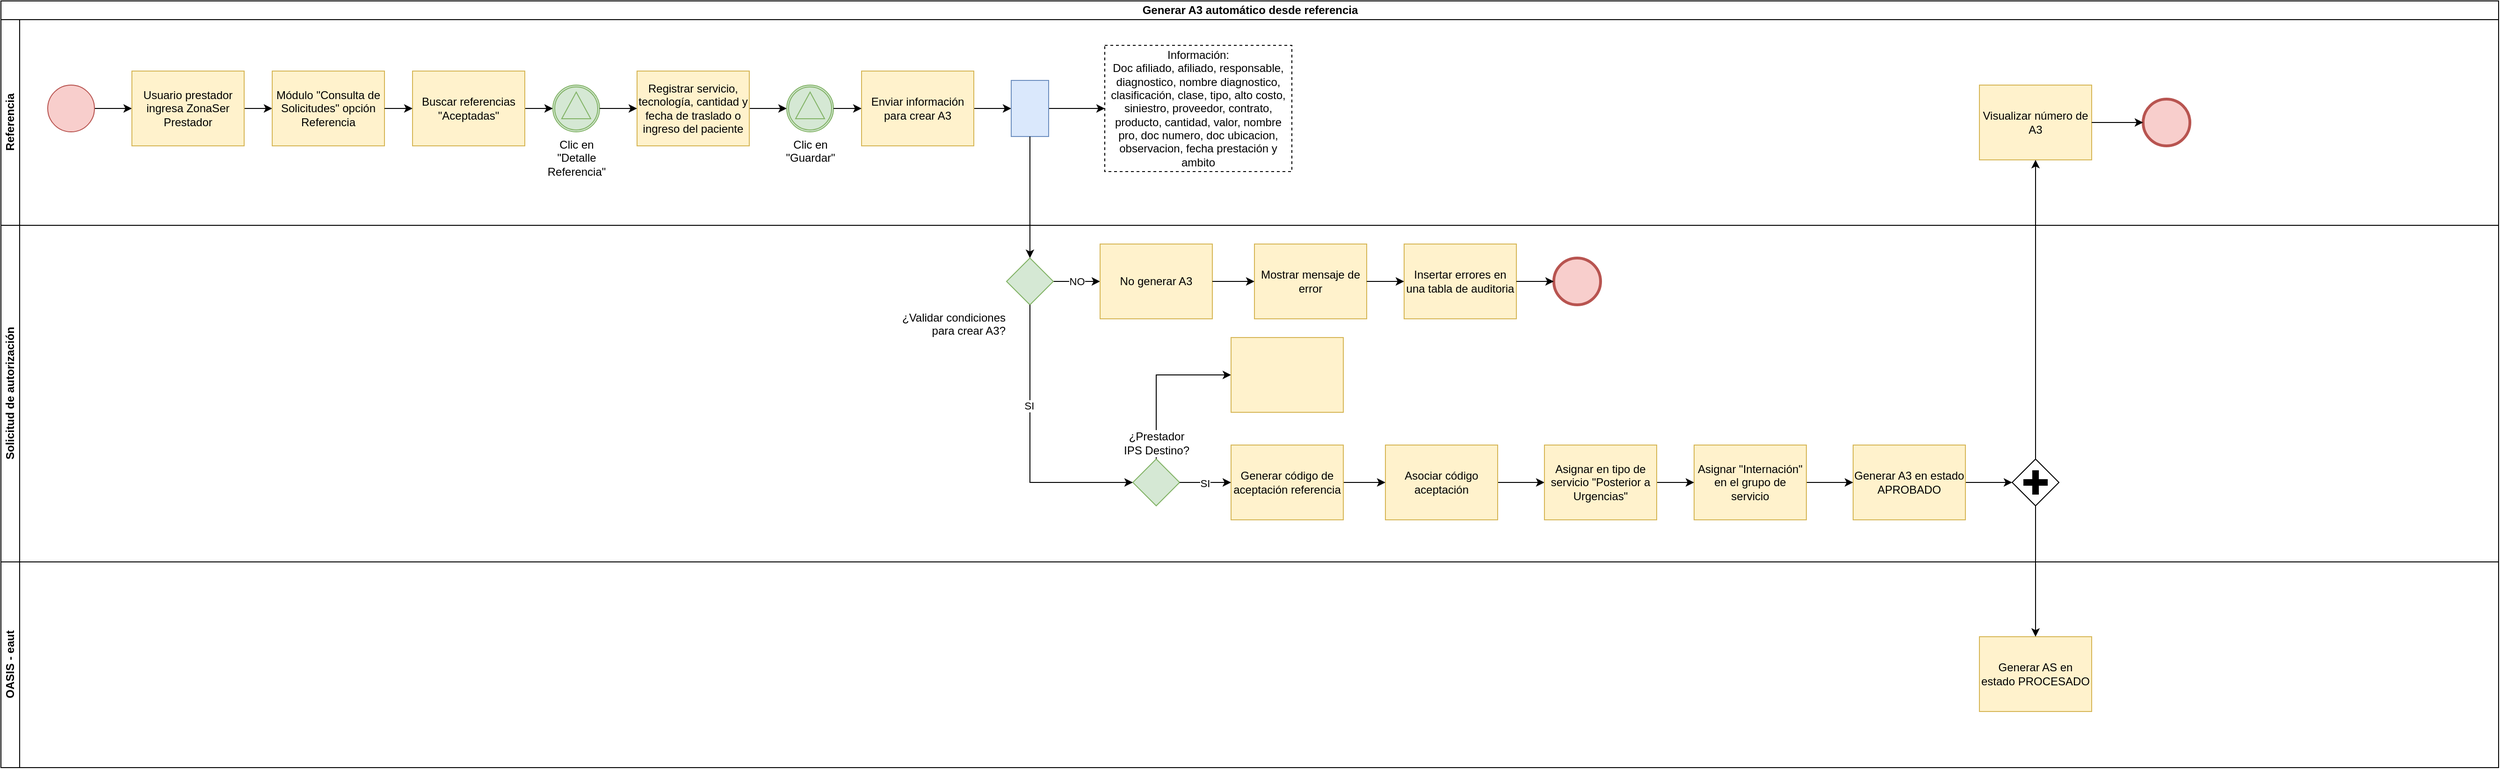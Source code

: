 <mxfile version="26.0.13">
  <diagram name="Página-1" id="ysO1k51nOjcaHEiqDqQ2">
    <mxGraphModel dx="1050" dy="530" grid="1" gridSize="10" guides="1" tooltips="1" connect="1" arrows="1" fold="1" page="1" pageScale="1" pageWidth="2910" pageHeight="1030" math="0" shadow="0">
      <root>
        <mxCell id="0" />
        <mxCell id="1" parent="0" />
        <mxCell id="a9DDQnHwPIiveUVgymR4-1" value="&lt;font style=&quot;vertical-align: inherit;&quot;&gt;&lt;font style=&quot;vertical-align: inherit;&quot;&gt;Generar A3 automático desde referencia&lt;/font&gt;&lt;/font&gt;" style="swimlane;childLayout=stackLayout;resizeParent=1;resizeParentMax=0;horizontal=1;startSize=20;horizontalStack=0;html=1;" vertex="1" parent="1">
          <mxGeometry x="80" y="40" width="2670" height="820" as="geometry" />
        </mxCell>
        <mxCell id="a9DDQnHwPIiveUVgymR4-2" value="&lt;font style=&quot;vertical-align: inherit;&quot;&gt;&lt;font style=&quot;vertical-align: inherit;&quot;&gt;Referencia&lt;/font&gt;&lt;/font&gt;" style="swimlane;startSize=20;horizontal=0;html=1;" vertex="1" parent="a9DDQnHwPIiveUVgymR4-1">
          <mxGeometry y="20" width="2670" height="220" as="geometry" />
        </mxCell>
        <mxCell id="a9DDQnHwPIiveUVgymR4-10" style="edgeStyle=orthogonalEdgeStyle;rounded=0;orthogonalLoop=1;jettySize=auto;html=1;" edge="1" parent="a9DDQnHwPIiveUVgymR4-2" source="a9DDQnHwPIiveUVgymR4-5" target="a9DDQnHwPIiveUVgymR4-9">
          <mxGeometry relative="1" as="geometry" />
        </mxCell>
        <mxCell id="a9DDQnHwPIiveUVgymR4-5" value="" style="points=[[0.145,0.145,0],[0.5,0,0],[0.855,0.145,0],[1,0.5,0],[0.855,0.855,0],[0.5,1,0],[0.145,0.855,0],[0,0.5,0]];shape=mxgraph.bpmn.event;html=1;verticalLabelPosition=bottom;labelBackgroundColor=#ffffff;verticalAlign=top;align=center;perimeter=ellipsePerimeter;outlineConnect=0;aspect=fixed;outline=standard;symbol=general;fillColor=#f8cecc;strokeColor=#b85450;" vertex="1" parent="a9DDQnHwPIiveUVgymR4-2">
          <mxGeometry x="50" y="70" width="50" height="50" as="geometry" />
        </mxCell>
        <mxCell id="a9DDQnHwPIiveUVgymR4-12" style="edgeStyle=orthogonalEdgeStyle;rounded=0;orthogonalLoop=1;jettySize=auto;html=1;" edge="1" parent="a9DDQnHwPIiveUVgymR4-2" source="a9DDQnHwPIiveUVgymR4-9" target="a9DDQnHwPIiveUVgymR4-11">
          <mxGeometry relative="1" as="geometry" />
        </mxCell>
        <mxCell id="a9DDQnHwPIiveUVgymR4-9" value="Usuario prestador ingresa ZonaSer Prestador" style="points=[[0.25,0,0],[0.5,0,0],[0.75,0,0],[1,0.25,0],[1,0.5,0],[1,0.75,0],[0.75,1,0],[0.5,1,0],[0.25,1,0],[0,0.75,0],[0,0.5,0],[0,0.25,0]];shape=mxgraph.bpmn.task2;whiteSpace=wrap;rectStyle=rounded;size=10;html=1;container=1;expand=0;collapsible=0;taskMarker=user;fillColor=#fff2cc;strokeColor=#d6b656;" vertex="1" parent="a9DDQnHwPIiveUVgymR4-2">
          <mxGeometry x="140" y="55" width="120" height="80" as="geometry" />
        </mxCell>
        <mxCell id="a9DDQnHwPIiveUVgymR4-11" value="Módulo &quot;Consulta de Solicitudes&quot; opción Referencia" style="points=[[0.25,0,0],[0.5,0,0],[0.75,0,0],[1,0.25,0],[1,0.5,0],[1,0.75,0],[0.75,1,0],[0.5,1,0],[0.25,1,0],[0,0.75,0],[0,0.5,0],[0,0.25,0]];shape=mxgraph.bpmn.task2;whiteSpace=wrap;rectStyle=rounded;size=10;html=1;container=1;expand=0;collapsible=0;taskMarker=user;fillColor=#fff2cc;strokeColor=#d6b656;" vertex="1" parent="a9DDQnHwPIiveUVgymR4-2">
          <mxGeometry x="290" y="55" width="120" height="80" as="geometry" />
        </mxCell>
        <mxCell id="a9DDQnHwPIiveUVgymR4-16" style="edgeStyle=orthogonalEdgeStyle;rounded=0;orthogonalLoop=1;jettySize=auto;html=1;" edge="1" parent="a9DDQnHwPIiveUVgymR4-2" source="a9DDQnHwPIiveUVgymR4-14" target="a9DDQnHwPIiveUVgymR4-15">
          <mxGeometry relative="1" as="geometry" />
        </mxCell>
        <mxCell id="a9DDQnHwPIiveUVgymR4-14" value="Buscar referencias &quot;Aceptadas&quot;" style="points=[[0.25,0,0],[0.5,0,0],[0.75,0,0],[1,0.25,0],[1,0.5,0],[1,0.75,0],[0.75,1,0],[0.5,1,0],[0.25,1,0],[0,0.75,0],[0,0.5,0],[0,0.25,0]];shape=mxgraph.bpmn.task2;whiteSpace=wrap;rectStyle=rounded;size=10;html=1;container=1;expand=0;collapsible=0;taskMarker=user;fillColor=#fff2cc;strokeColor=#d6b656;" vertex="1" parent="a9DDQnHwPIiveUVgymR4-2">
          <mxGeometry x="440" y="55" width="120" height="80" as="geometry" />
        </mxCell>
        <mxCell id="a9DDQnHwPIiveUVgymR4-13" style="edgeStyle=orthogonalEdgeStyle;rounded=0;orthogonalLoop=1;jettySize=auto;html=1;" edge="1" parent="a9DDQnHwPIiveUVgymR4-2" source="a9DDQnHwPIiveUVgymR4-11" target="a9DDQnHwPIiveUVgymR4-14">
          <mxGeometry relative="1" as="geometry">
            <mxPoint x="470" y="95" as="targetPoint" />
          </mxGeometry>
        </mxCell>
        <mxCell id="a9DDQnHwPIiveUVgymR4-15" value="Clic en &lt;br&gt;&quot;Detalle &lt;br&gt;Referencia&quot;" style="points=[[0.145,0.145,0],[0.5,0,0],[0.855,0.145,0],[1,0.5,0],[0.855,0.855,0],[0.5,1,0],[0.145,0.855,0],[0,0.5,0]];shape=mxgraph.bpmn.event;html=1;verticalLabelPosition=bottom;labelBackgroundColor=#ffffff;verticalAlign=top;align=center;perimeter=ellipsePerimeter;outlineConnect=0;aspect=fixed;outline=catching;symbol=signal;fillColor=#d5e8d4;strokeColor=#82b366;" vertex="1" parent="a9DDQnHwPIiveUVgymR4-2">
          <mxGeometry x="590" y="70" width="50" height="50" as="geometry" />
        </mxCell>
        <mxCell id="a9DDQnHwPIiveUVgymR4-19" style="edgeStyle=orthogonalEdgeStyle;rounded=0;orthogonalLoop=1;jettySize=auto;html=1;entryX=0;entryY=0.5;entryDx=0;entryDy=0;entryPerimeter=0;" edge="1" parent="a9DDQnHwPIiveUVgymR4-2" source="a9DDQnHwPIiveUVgymR4-18" target="a9DDQnHwPIiveUVgymR4-20">
          <mxGeometry relative="1" as="geometry">
            <mxPoint x="840" y="95" as="targetPoint" />
          </mxGeometry>
        </mxCell>
        <mxCell id="a9DDQnHwPIiveUVgymR4-18" value="Registrar servicio, tecnología, cantidad y fecha de traslado o ingreso del paciente" style="points=[[0.25,0,0],[0.5,0,0],[0.75,0,0],[1,0.25,0],[1,0.5,0],[1,0.75,0],[0.75,1,0],[0.5,1,0],[0.25,1,0],[0,0.75,0],[0,0.5,0],[0,0.25,0]];shape=mxgraph.bpmn.task2;whiteSpace=wrap;rectStyle=rounded;size=10;html=1;container=1;expand=0;collapsible=0;taskMarker=user;fillColor=#fff2cc;strokeColor=#d6b656;" vertex="1" parent="a9DDQnHwPIiveUVgymR4-2">
          <mxGeometry x="680" y="55" width="120" height="80" as="geometry" />
        </mxCell>
        <mxCell id="a9DDQnHwPIiveUVgymR4-17" style="edgeStyle=orthogonalEdgeStyle;rounded=0;orthogonalLoop=1;jettySize=auto;html=1;" edge="1" parent="a9DDQnHwPIiveUVgymR4-2" source="a9DDQnHwPIiveUVgymR4-15" target="a9DDQnHwPIiveUVgymR4-18">
          <mxGeometry relative="1" as="geometry">
            <mxPoint x="700" y="95" as="targetPoint" />
          </mxGeometry>
        </mxCell>
        <mxCell id="a9DDQnHwPIiveUVgymR4-20" value="Clic en &lt;br&gt;&quot;Guardar&quot;" style="points=[[0.145,0.145,0],[0.5,0,0],[0.855,0.145,0],[1,0.5,0],[0.855,0.855,0],[0.5,1,0],[0.145,0.855,0],[0,0.5,0]];shape=mxgraph.bpmn.event;html=1;verticalLabelPosition=bottom;labelBackgroundColor=#ffffff;verticalAlign=top;align=center;perimeter=ellipsePerimeter;outlineConnect=0;aspect=fixed;outline=catching;symbol=signal;fillColor=#d5e8d4;strokeColor=#82b366;" vertex="1" parent="a9DDQnHwPIiveUVgymR4-2">
          <mxGeometry x="840" y="70" width="50" height="50" as="geometry" />
        </mxCell>
        <mxCell id="a9DDQnHwPIiveUVgymR4-32" style="edgeStyle=orthogonalEdgeStyle;rounded=0;orthogonalLoop=1;jettySize=auto;html=1;" edge="1" parent="a9DDQnHwPIiveUVgymR4-2" source="a9DDQnHwPIiveUVgymR4-22" target="a9DDQnHwPIiveUVgymR4-25">
          <mxGeometry relative="1" as="geometry" />
        </mxCell>
        <mxCell id="a9DDQnHwPIiveUVgymR4-22" value="Enviar información para crear A3" style="points=[[0.25,0,0],[0.5,0,0],[0.75,0,0],[1,0.25,0],[1,0.5,0],[1,0.75,0],[0.75,1,0],[0.5,1,0],[0.25,1,0],[0,0.75,0],[0,0.5,0],[0,0.25,0]];shape=mxgraph.bpmn.task2;whiteSpace=wrap;rectStyle=rounded;size=10;html=1;container=1;expand=0;collapsible=0;taskMarker=script;fillColor=#fff2cc;strokeColor=#d6b656;" vertex="1" parent="a9DDQnHwPIiveUVgymR4-2">
          <mxGeometry x="920" y="55" width="120" height="80" as="geometry" />
        </mxCell>
        <mxCell id="a9DDQnHwPIiveUVgymR4-21" style="edgeStyle=orthogonalEdgeStyle;rounded=0;orthogonalLoop=1;jettySize=auto;html=1;" edge="1" parent="a9DDQnHwPIiveUVgymR4-2" source="a9DDQnHwPIiveUVgymR4-20" target="a9DDQnHwPIiveUVgymR4-22">
          <mxGeometry relative="1" as="geometry">
            <mxPoint x="950" y="95" as="targetPoint" />
          </mxGeometry>
        </mxCell>
        <mxCell id="a9DDQnHwPIiveUVgymR4-52" style="edgeStyle=orthogonalEdgeStyle;rounded=0;orthogonalLoop=1;jettySize=auto;html=1;entryX=0;entryY=0.5;entryDx=0;entryDy=0;" edge="1" parent="a9DDQnHwPIiveUVgymR4-2" source="a9DDQnHwPIiveUVgymR4-25" target="a9DDQnHwPIiveUVgymR4-51">
          <mxGeometry relative="1" as="geometry" />
        </mxCell>
        <mxCell id="a9DDQnHwPIiveUVgymR4-25" value="" style="shape=mxgraph.bpmn.data2;labelPosition=center;verticalLabelPosition=bottom;align=center;verticalAlign=top;size=15;html=1;bpmnTransferType=input;fillColor=#dae8fc;strokeColor=#6c8ebf;" vertex="1" parent="a9DDQnHwPIiveUVgymR4-2">
          <mxGeometry x="1080" y="65" width="40" height="60" as="geometry" />
        </mxCell>
        <mxCell id="a9DDQnHwPIiveUVgymR4-51" value="Información:&lt;br&gt;Doc afiliado, afiliado, responsable, diagnostico, nombre diagnostico, clasificación, clase, tipo, alto costo, siniestro, proveedor, contrato, producto, cantidad, valor, nombre pro, doc numero, doc ubicacion, observacion, fecha prestación y ambito" style="text;html=1;align=center;verticalAlign=middle;whiteSpace=wrap;rounded=0;strokeColor=default;dashed=1;" vertex="1" parent="a9DDQnHwPIiveUVgymR4-2">
          <mxGeometry x="1180" y="27.5" width="200" height="135" as="geometry" />
        </mxCell>
        <mxCell id="a9DDQnHwPIiveUVgymR4-84" value="" style="points=[[0.145,0.145,0],[0.5,0,0],[0.855,0.145,0],[1,0.5,0],[0.855,0.855,0],[0.5,1,0],[0.145,0.855,0],[0,0.5,0]];shape=mxgraph.bpmn.event;html=1;verticalLabelPosition=bottom;labelBackgroundColor=#ffffff;verticalAlign=top;align=center;perimeter=ellipsePerimeter;outlineConnect=0;aspect=fixed;outline=end;symbol=terminate2;fillColor=#f8cecc;strokeColor=#b85450;" vertex="1" parent="a9DDQnHwPIiveUVgymR4-2">
          <mxGeometry x="2290" y="85" width="50" height="50" as="geometry" />
        </mxCell>
        <mxCell id="a9DDQnHwPIiveUVgymR4-82" value="Visualizar número de A3" style="points=[[0.25,0,0],[0.5,0,0],[0.75,0,0],[1,0.25,0],[1,0.5,0],[1,0.75,0],[0.75,1,0],[0.5,1,0],[0.25,1,0],[0,0.75,0],[0,0.5,0],[0,0.25,0]];shape=mxgraph.bpmn.task2;whiteSpace=wrap;rectStyle=rounded;size=10;html=1;container=1;expand=0;collapsible=0;taskMarker=script;fillColor=#fff2cc;strokeColor=#d6b656;" vertex="1" parent="a9DDQnHwPIiveUVgymR4-2">
          <mxGeometry x="2115" y="70" width="120" height="80" as="geometry" />
        </mxCell>
        <mxCell id="a9DDQnHwPIiveUVgymR4-83" style="edgeStyle=orthogonalEdgeStyle;rounded=0;orthogonalLoop=1;jettySize=auto;html=1;" edge="1" parent="a9DDQnHwPIiveUVgymR4-2" source="a9DDQnHwPIiveUVgymR4-82" target="a9DDQnHwPIiveUVgymR4-84">
          <mxGeometry relative="1" as="geometry">
            <mxPoint x="1960" y="110" as="targetPoint" />
          </mxGeometry>
        </mxCell>
        <mxCell id="a9DDQnHwPIiveUVgymR4-3" value="&lt;font style=&quot;vertical-align: inherit;&quot;&gt;&lt;font style=&quot;vertical-align: inherit;&quot;&gt;Solicitud de autorización&lt;/font&gt;&lt;/font&gt;" style="swimlane;startSize=20;horizontal=0;html=1;" vertex="1" parent="a9DDQnHwPIiveUVgymR4-1">
          <mxGeometry y="240" width="2670" height="360" as="geometry" />
        </mxCell>
        <mxCell id="a9DDQnHwPIiveUVgymR4-75" value="NO" style="edgeStyle=orthogonalEdgeStyle;rounded=0;orthogonalLoop=1;jettySize=auto;html=1;" edge="1" parent="a9DDQnHwPIiveUVgymR4-3" source="a9DDQnHwPIiveUVgymR4-53" target="a9DDQnHwPIiveUVgymR4-58">
          <mxGeometry relative="1" as="geometry" />
        </mxCell>
        <mxCell id="a9DDQnHwPIiveUVgymR4-53" value="¿Validar condiciones &lt;br&gt;para crear A3?" style="points=[[0.25,0.25,0],[0.5,0,0],[0.75,0.25,0],[1,0.5,0],[0.75,0.75,0],[0.5,1,0],[0.25,0.75,0],[0,0.5,0]];shape=mxgraph.bpmn.gateway2;html=1;verticalLabelPosition=bottom;labelBackgroundColor=#ffffff;verticalAlign=top;align=right;perimeter=rhombusPerimeter;outlineConnect=0;outline=none;symbol=none;labelPosition=left;fillColor=#d5e8d4;strokeColor=#82b366;" vertex="1" parent="a9DDQnHwPIiveUVgymR4-3">
          <mxGeometry x="1075" y="35" width="50" height="50" as="geometry" />
        </mxCell>
        <mxCell id="a9DDQnHwPIiveUVgymR4-78" style="edgeStyle=orthogonalEdgeStyle;rounded=0;orthogonalLoop=1;jettySize=auto;html=1;entryX=0;entryY=0.5;entryDx=0;entryDy=0;entryPerimeter=0;" edge="1" parent="a9DDQnHwPIiveUVgymR4-3" source="a9DDQnHwPIiveUVgymR4-54" target="a9DDQnHwPIiveUVgymR4-89">
          <mxGeometry relative="1" as="geometry" />
        </mxCell>
        <mxCell id="a9DDQnHwPIiveUVgymR4-54" value="Asociar código aceptación" style="points=[[0.25,0,0],[0.5,0,0],[0.75,0,0],[1,0.25,0],[1,0.5,0],[1,0.75,0],[0.75,1,0],[0.5,1,0],[0.25,1,0],[0,0.75,0],[0,0.5,0],[0,0.25,0]];shape=mxgraph.bpmn.task2;whiteSpace=wrap;rectStyle=rounded;size=10;html=1;container=1;expand=0;collapsible=0;taskMarker=script;fillColor=#fff2cc;strokeColor=#d6b656;" vertex="1" parent="a9DDQnHwPIiveUVgymR4-3">
          <mxGeometry x="1480" y="235" width="120" height="80" as="geometry" />
        </mxCell>
        <mxCell id="a9DDQnHwPIiveUVgymR4-58" value="No generar A3" style="points=[[0.25,0,0],[0.5,0,0],[0.75,0,0],[1,0.25,0],[1,0.5,0],[1,0.75,0],[0.75,1,0],[0.5,1,0],[0.25,1,0],[0,0.75,0],[0,0.5,0],[0,0.25,0]];shape=mxgraph.bpmn.task2;whiteSpace=wrap;rectStyle=rounded;size=10;html=1;container=1;expand=0;collapsible=0;taskMarker=script;fillColor=#fff2cc;strokeColor=#d6b656;" vertex="1" parent="a9DDQnHwPIiveUVgymR4-3">
          <mxGeometry x="1175" y="20" width="120" height="80" as="geometry" />
        </mxCell>
        <mxCell id="a9DDQnHwPIiveUVgymR4-63" style="edgeStyle=orthogonalEdgeStyle;rounded=0;orthogonalLoop=1;jettySize=auto;html=1;entryX=0;entryY=0.5;entryDx=0;entryDy=0;entryPerimeter=0;" edge="1" parent="a9DDQnHwPIiveUVgymR4-3" source="a9DDQnHwPIiveUVgymR4-62" target="a9DDQnHwPIiveUVgymR4-76">
          <mxGeometry relative="1" as="geometry">
            <mxPoint x="1230" y="150" as="targetPoint" />
            <Array as="points">
              <mxPoint x="1235" y="160" />
            </Array>
          </mxGeometry>
        </mxCell>
        <mxCell id="a9DDQnHwPIiveUVgymR4-62" value="¿Prestador &lt;br&gt;IPS Destino?" style="points=[[0.25,0.25,0],[0.5,0,0],[0.75,0.25,0],[1,0.5,0],[0.75,0.75,0],[0.5,1,0],[0.25,0.75,0],[0,0.5,0]];shape=mxgraph.bpmn.gateway2;html=1;verticalLabelPosition=top;labelBackgroundColor=#ffffff;verticalAlign=bottom;align=center;perimeter=rhombusPerimeter;outlineConnect=0;outline=none;symbol=none;labelPosition=center;fillColor=#d5e8d4;strokeColor=#82b366;" vertex="1" parent="a9DDQnHwPIiveUVgymR4-3">
          <mxGeometry x="1210" y="250" width="50" height="50" as="geometry" />
        </mxCell>
        <mxCell id="a9DDQnHwPIiveUVgymR4-55" style="edgeStyle=orthogonalEdgeStyle;rounded=0;orthogonalLoop=1;jettySize=auto;html=1;entryX=0;entryY=0.5;entryDx=0;entryDy=0;entryPerimeter=0;" edge="1" parent="a9DDQnHwPIiveUVgymR4-3" source="a9DDQnHwPIiveUVgymR4-53" target="a9DDQnHwPIiveUVgymR4-62">
          <mxGeometry relative="1" as="geometry">
            <Array as="points">
              <mxPoint x="1100" y="275" />
            </Array>
          </mxGeometry>
        </mxCell>
        <mxCell id="a9DDQnHwPIiveUVgymR4-56" value="SI" style="edgeLabel;html=1;align=center;verticalAlign=middle;resizable=0;points=[];" vertex="1" connectable="0" parent="a9DDQnHwPIiveUVgymR4-55">
          <mxGeometry x="-0.28" y="-1" relative="1" as="geometry">
            <mxPoint as="offset" />
          </mxGeometry>
        </mxCell>
        <mxCell id="a9DDQnHwPIiveUVgymR4-67" style="edgeStyle=orthogonalEdgeStyle;rounded=0;orthogonalLoop=1;jettySize=auto;html=1;" edge="1" parent="a9DDQnHwPIiveUVgymR4-3" source="a9DDQnHwPIiveUVgymR4-65" target="a9DDQnHwPIiveUVgymR4-54">
          <mxGeometry relative="1" as="geometry" />
        </mxCell>
        <mxCell id="a9DDQnHwPIiveUVgymR4-65" value="Generar código de aceptación referencia" style="points=[[0.25,0,0],[0.5,0,0],[0.75,0,0],[1,0.25,0],[1,0.5,0],[1,0.75,0],[0.75,1,0],[0.5,1,0],[0.25,1,0],[0,0.75,0],[0,0.5,0],[0,0.25,0]];shape=mxgraph.bpmn.task2;whiteSpace=wrap;rectStyle=rounded;size=10;html=1;container=1;expand=0;collapsible=0;taskMarker=script;fillColor=#fff2cc;strokeColor=#d6b656;" vertex="1" parent="a9DDQnHwPIiveUVgymR4-3">
          <mxGeometry x="1315" y="235" width="120" height="80" as="geometry" />
        </mxCell>
        <mxCell id="a9DDQnHwPIiveUVgymR4-64" style="edgeStyle=orthogonalEdgeStyle;rounded=0;orthogonalLoop=1;jettySize=auto;html=1;" edge="1" parent="a9DDQnHwPIiveUVgymR4-3" source="a9DDQnHwPIiveUVgymR4-62" target="a9DDQnHwPIiveUVgymR4-65">
          <mxGeometry relative="1" as="geometry">
            <mxPoint x="1215" y="180" as="targetPoint" />
          </mxGeometry>
        </mxCell>
        <mxCell id="a9DDQnHwPIiveUVgymR4-66" value="SI" style="edgeLabel;html=1;align=center;verticalAlign=middle;resizable=0;points=[];" vertex="1" connectable="0" parent="a9DDQnHwPIiveUVgymR4-64">
          <mxGeometry x="-0.016" y="-1" relative="1" as="geometry">
            <mxPoint as="offset" />
          </mxGeometry>
        </mxCell>
        <mxCell id="a9DDQnHwPIiveUVgymR4-69" value="Mostrar mensaje de error" style="points=[[0.25,0,0],[0.5,0,0],[0.75,0,0],[1,0.25,0],[1,0.5,0],[1,0.75,0],[0.75,1,0],[0.5,1,0],[0.25,1,0],[0,0.75,0],[0,0.5,0],[0,0.25,0]];shape=mxgraph.bpmn.task2;whiteSpace=wrap;rectStyle=rounded;size=10;html=1;container=1;expand=0;collapsible=0;taskMarker=script;fillColor=#fff2cc;strokeColor=#d6b656;" vertex="1" parent="a9DDQnHwPIiveUVgymR4-3">
          <mxGeometry x="1340" y="20" width="120" height="80" as="geometry" />
        </mxCell>
        <mxCell id="a9DDQnHwPIiveUVgymR4-68" style="edgeStyle=orthogonalEdgeStyle;rounded=0;orthogonalLoop=1;jettySize=auto;html=1;" edge="1" parent="a9DDQnHwPIiveUVgymR4-3" source="a9DDQnHwPIiveUVgymR4-58" target="a9DDQnHwPIiveUVgymR4-69">
          <mxGeometry relative="1" as="geometry">
            <mxPoint x="1340" y="275" as="targetPoint" />
          </mxGeometry>
        </mxCell>
        <mxCell id="a9DDQnHwPIiveUVgymR4-71" value="Insertar errores en una tabla de auditoria" style="points=[[0.25,0,0],[0.5,0,0],[0.75,0,0],[1,0.25,0],[1,0.5,0],[1,0.75,0],[0.75,1,0],[0.5,1,0],[0.25,1,0],[0,0.75,0],[0,0.5,0],[0,0.25,0]];shape=mxgraph.bpmn.task2;whiteSpace=wrap;rectStyle=rounded;size=10;html=1;container=1;expand=0;collapsible=0;taskMarker=script;fillColor=#fff2cc;strokeColor=#d6b656;" vertex="1" parent="a9DDQnHwPIiveUVgymR4-3">
          <mxGeometry x="1500" y="20" width="120" height="80" as="geometry" />
        </mxCell>
        <mxCell id="a9DDQnHwPIiveUVgymR4-70" style="edgeStyle=orthogonalEdgeStyle;rounded=0;orthogonalLoop=1;jettySize=auto;html=1;" edge="1" parent="a9DDQnHwPIiveUVgymR4-3" source="a9DDQnHwPIiveUVgymR4-69" target="a9DDQnHwPIiveUVgymR4-71">
          <mxGeometry relative="1" as="geometry">
            <mxPoint x="1510" y="275" as="targetPoint" />
          </mxGeometry>
        </mxCell>
        <mxCell id="a9DDQnHwPIiveUVgymR4-73" value="" style="points=[[0.145,0.145,0],[0.5,0,0],[0.855,0.145,0],[1,0.5,0],[0.855,0.855,0],[0.5,1,0],[0.145,0.855,0],[0,0.5,0]];shape=mxgraph.bpmn.event;html=1;verticalLabelPosition=bottom;labelBackgroundColor=#ffffff;verticalAlign=top;align=center;perimeter=ellipsePerimeter;outlineConnect=0;aspect=fixed;outline=end;symbol=terminate2;fillColor=#f8cecc;strokeColor=#b85450;" vertex="1" parent="a9DDQnHwPIiveUVgymR4-3">
          <mxGeometry x="1660" y="35" width="50" height="50" as="geometry" />
        </mxCell>
        <mxCell id="a9DDQnHwPIiveUVgymR4-72" style="edgeStyle=orthogonalEdgeStyle;rounded=0;orthogonalLoop=1;jettySize=auto;html=1;" edge="1" parent="a9DDQnHwPIiveUVgymR4-3" source="a9DDQnHwPIiveUVgymR4-71" target="a9DDQnHwPIiveUVgymR4-73">
          <mxGeometry relative="1" as="geometry">
            <mxPoint x="1660" y="275" as="targetPoint" />
          </mxGeometry>
        </mxCell>
        <mxCell id="a9DDQnHwPIiveUVgymR4-76" value="" style="points=[[0.25,0,0],[0.5,0,0],[0.75,0,0],[1,0.25,0],[1,0.5,0],[1,0.75,0],[0.75,1,0],[0.5,1,0],[0.25,1,0],[0,0.75,0],[0,0.5,0],[0,0.25,0]];shape=mxgraph.bpmn.task2;whiteSpace=wrap;rectStyle=rounded;size=10;html=1;container=1;expand=0;collapsible=0;taskMarker=script;fillColor=#fff2cc;strokeColor=#d6b656;" vertex="1" parent="a9DDQnHwPIiveUVgymR4-3">
          <mxGeometry x="1315" y="120" width="120" height="80" as="geometry" />
        </mxCell>
        <mxCell id="a9DDQnHwPIiveUVgymR4-86" style="edgeStyle=orthogonalEdgeStyle;rounded=0;orthogonalLoop=1;jettySize=auto;html=1;" edge="1" parent="a9DDQnHwPIiveUVgymR4-3" source="a9DDQnHwPIiveUVgymR4-77" target="a9DDQnHwPIiveUVgymR4-87">
          <mxGeometry relative="1" as="geometry">
            <mxPoint x="1960" y="275" as="targetPoint" />
          </mxGeometry>
        </mxCell>
        <mxCell id="a9DDQnHwPIiveUVgymR4-77" value="Generar A3 en estado APROBADO" style="points=[[0.25,0,0],[0.5,0,0],[0.75,0,0],[1,0.25,0],[1,0.5,0],[1,0.75,0],[0.75,1,0],[0.5,1,0],[0.25,1,0],[0,0.75,0],[0,0.5,0],[0,0.25,0]];shape=mxgraph.bpmn.task2;whiteSpace=wrap;rectStyle=rounded;size=10;html=1;container=1;expand=0;collapsible=0;taskMarker=script;fillColor=#fff2cc;strokeColor=#d6b656;" vertex="1" parent="a9DDQnHwPIiveUVgymR4-3">
          <mxGeometry x="1980" y="235" width="120" height="80" as="geometry" />
        </mxCell>
        <mxCell id="a9DDQnHwPIiveUVgymR4-80" style="edgeStyle=orthogonalEdgeStyle;rounded=0;orthogonalLoop=1;jettySize=auto;html=1;" edge="1" parent="a9DDQnHwPIiveUVgymR4-3" source="a9DDQnHwPIiveUVgymR4-79" target="a9DDQnHwPIiveUVgymR4-77">
          <mxGeometry relative="1" as="geometry" />
        </mxCell>
        <mxCell id="a9DDQnHwPIiveUVgymR4-79" value="Asignar &quot;Internación&quot; en el grupo de servicio" style="points=[[0.25,0,0],[0.5,0,0],[0.75,0,0],[1,0.25,0],[1,0.5,0],[1,0.75,0],[0.75,1,0],[0.5,1,0],[0.25,1,0],[0,0.75,0],[0,0.5,0],[0,0.25,0]];shape=mxgraph.bpmn.task2;whiteSpace=wrap;rectStyle=rounded;size=10;html=1;container=1;expand=0;collapsible=0;taskMarker=script;fillColor=#fff2cc;strokeColor=#d6b656;" vertex="1" parent="a9DDQnHwPIiveUVgymR4-3">
          <mxGeometry x="1810" y="235" width="120" height="80" as="geometry" />
        </mxCell>
        <mxCell id="a9DDQnHwPIiveUVgymR4-87" value="" style="points=[[0.25,0.25,0],[0.5,0,0],[0.75,0.25,0],[1,0.5,0],[0.75,0.75,0],[0.5,1,0],[0.25,0.75,0],[0,0.5,0]];shape=mxgraph.bpmn.gateway2;html=1;verticalLabelPosition=bottom;labelBackgroundColor=#ffffff;verticalAlign=top;align=center;perimeter=rhombusPerimeter;outlineConnect=0;outline=none;symbol=none;gwType=parallel;" vertex="1" parent="a9DDQnHwPIiveUVgymR4-3">
          <mxGeometry x="2150" y="250" width="50" height="50" as="geometry" />
        </mxCell>
        <mxCell id="a9DDQnHwPIiveUVgymR4-90" style="edgeStyle=orthogonalEdgeStyle;rounded=0;orthogonalLoop=1;jettySize=auto;html=1;" edge="1" parent="a9DDQnHwPIiveUVgymR4-3" source="a9DDQnHwPIiveUVgymR4-89" target="a9DDQnHwPIiveUVgymR4-79">
          <mxGeometry relative="1" as="geometry" />
        </mxCell>
        <mxCell id="a9DDQnHwPIiveUVgymR4-89" value="Asignar en tipo de servicio &quot;Posterior a Urgencias&quot;" style="points=[[0.25,0,0],[0.5,0,0],[0.75,0,0],[1,0.25,0],[1,0.5,0],[1,0.75,0],[0.75,1,0],[0.5,1,0],[0.25,1,0],[0,0.75,0],[0,0.5,0],[0,0.25,0]];shape=mxgraph.bpmn.task2;whiteSpace=wrap;rectStyle=rounded;size=10;html=1;container=1;expand=0;collapsible=0;taskMarker=script;fillColor=#fff2cc;strokeColor=#d6b656;" vertex="1" parent="a9DDQnHwPIiveUVgymR4-3">
          <mxGeometry x="1650" y="235" width="120" height="80" as="geometry" />
        </mxCell>
        <mxCell id="a9DDQnHwPIiveUVgymR4-4" value="&lt;font style=&quot;vertical-align: inherit;&quot;&gt;&lt;font style=&quot;vertical-align: inherit;&quot;&gt;OASIS - eaut&lt;/font&gt;&lt;/font&gt;" style="swimlane;startSize=20;horizontal=0;html=1;" vertex="1" parent="a9DDQnHwPIiveUVgymR4-1">
          <mxGeometry y="600" width="2670" height="220" as="geometry" />
        </mxCell>
        <mxCell id="a9DDQnHwPIiveUVgymR4-61" value="Generar AS en estado PROCESADO" style="points=[[0.25,0,0],[0.5,0,0],[0.75,0,0],[1,0.25,0],[1,0.5,0],[1,0.75,0],[0.75,1,0],[0.5,1,0],[0.25,1,0],[0,0.75,0],[0,0.5,0],[0,0.25,0]];shape=mxgraph.bpmn.task2;whiteSpace=wrap;rectStyle=rounded;size=10;html=1;container=1;expand=0;collapsible=0;taskMarker=script;fillColor=#fff2cc;strokeColor=#d6b656;" vertex="1" parent="a9DDQnHwPIiveUVgymR4-4">
          <mxGeometry x="2115" y="80" width="120" height="80" as="geometry" />
        </mxCell>
        <mxCell id="a9DDQnHwPIiveUVgymR4-23" style="edgeStyle=orthogonalEdgeStyle;rounded=0;orthogonalLoop=1;jettySize=auto;html=1;exitX=0.5;exitY=1;exitDx=0;exitDy=0;exitPerimeter=0;" edge="1" parent="a9DDQnHwPIiveUVgymR4-1" source="a9DDQnHwPIiveUVgymR4-25" target="a9DDQnHwPIiveUVgymR4-53">
          <mxGeometry relative="1" as="geometry">
            <mxPoint x="990" y="360" as="targetPoint" />
          </mxGeometry>
        </mxCell>
        <mxCell id="a9DDQnHwPIiveUVgymR4-81" style="edgeStyle=orthogonalEdgeStyle;rounded=0;orthogonalLoop=1;jettySize=auto;html=1;exitX=0.5;exitY=0;exitDx=0;exitDy=0;exitPerimeter=0;" edge="1" parent="a9DDQnHwPIiveUVgymR4-1" source="a9DDQnHwPIiveUVgymR4-87" target="a9DDQnHwPIiveUVgymR4-82">
          <mxGeometry relative="1" as="geometry">
            <mxPoint x="1860" y="130" as="targetPoint" />
          </mxGeometry>
        </mxCell>
        <mxCell id="a9DDQnHwPIiveUVgymR4-88" style="edgeStyle=orthogonalEdgeStyle;rounded=0;orthogonalLoop=1;jettySize=auto;html=1;" edge="1" parent="a9DDQnHwPIiveUVgymR4-1" source="a9DDQnHwPIiveUVgymR4-87" target="a9DDQnHwPIiveUVgymR4-61">
          <mxGeometry relative="1" as="geometry" />
        </mxCell>
      </root>
    </mxGraphModel>
  </diagram>
</mxfile>
